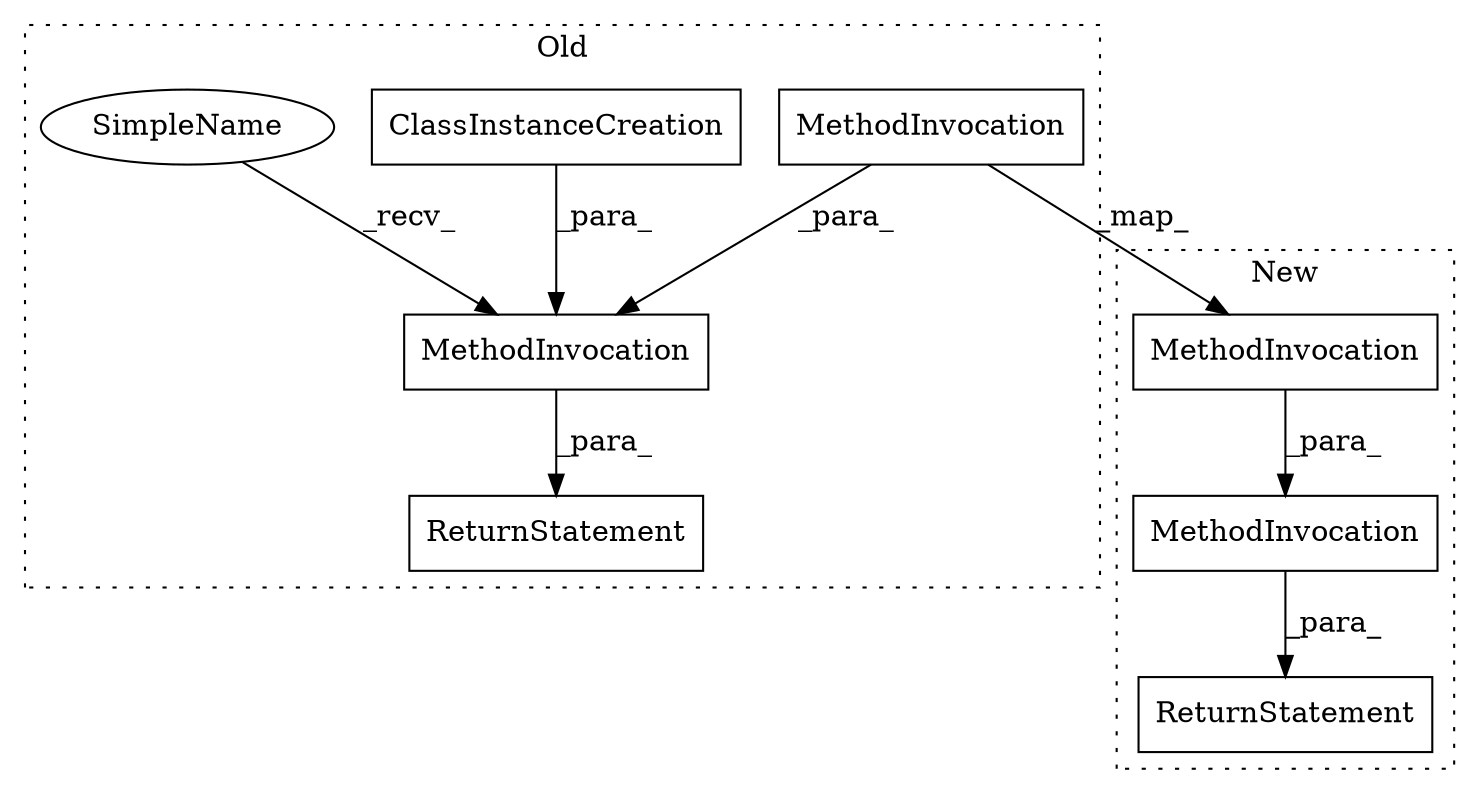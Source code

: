 digraph G {
subgraph cluster0 {
1 [label="ClassInstanceCreation" a="14" s="66665" l="35" shape="box"];
3 [label="MethodInvocation" a="32" s="66643" l="10" shape="box"];
5 [label="MethodInvocation" a="32" s="66612,66826" l="10,1" shape="box"];
7 [label="ReturnStatement" a="41" s="66595" l="7" shape="box"];
8 [label="SimpleName" a="42" s="66602" l="9" shape="ellipse"];
label = "Old";
style="dotted";
}
subgraph cluster1 {
2 [label="MethodInvocation" a="32" s="66061,66104" l="12,1" shape="box"];
4 [label="MethodInvocation" a="32" s="66094" l="10" shape="box"];
6 [label="ReturnStatement" a="41" s="66049" l="7" shape="box"];
label = "New";
style="dotted";
}
1 -> 5 [label="_para_"];
2 -> 6 [label="_para_"];
3 -> 4 [label="_map_"];
3 -> 5 [label="_para_"];
4 -> 2 [label="_para_"];
5 -> 7 [label="_para_"];
8 -> 5 [label="_recv_"];
}